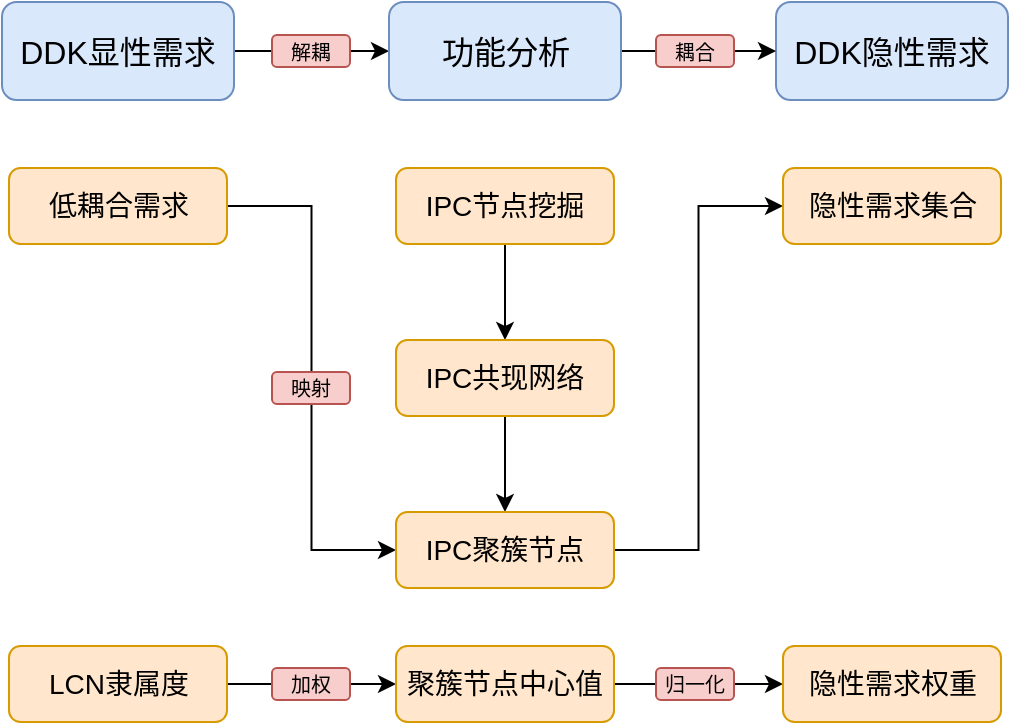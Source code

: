 <mxfile version="15.3.7" type="github">
  <diagram id="M1M83SFhqS-2MPcI5RJ8" name="Page-1">
    <mxGraphModel dx="777" dy="458" grid="0" gridSize="10" guides="1" tooltips="1" connect="1" arrows="1" fold="1" page="1" pageScale="1" pageWidth="850" pageHeight="1100" math="0" shadow="0">
      <root>
        <mxCell id="0" />
        <mxCell id="1" parent="0" />
        <mxCell id="2grvYnBt_li_lnd-i0Ok-10" style="edgeStyle=orthogonalEdgeStyle;rounded=0;orthogonalLoop=1;jettySize=auto;html=1;exitX=1;exitY=0.5;exitDx=0;exitDy=0;" edge="1" parent="1" source="2grvYnBt_li_lnd-i0Ok-1" target="2grvYnBt_li_lnd-i0Ok-7">
          <mxGeometry relative="1" as="geometry" />
        </mxCell>
        <mxCell id="2grvYnBt_li_lnd-i0Ok-1" value="&lt;font style=&quot;font-size: 16px&quot;&gt;DDK显性需求&lt;/font&gt;" style="rounded=1;whiteSpace=wrap;html=1;fillColor=#dae8fc;strokeColor=#6c8ebf;fontSize=16;" vertex="1" parent="1">
          <mxGeometry x="90" y="144" width="116" height="49" as="geometry" />
        </mxCell>
        <mxCell id="2grvYnBt_li_lnd-i0Ok-2" value="&lt;font style=&quot;font-size: 16px&quot;&gt;DDK隐性需求&lt;/font&gt;" style="rounded=1;whiteSpace=wrap;html=1;fillColor=#dae8fc;strokeColor=#6c8ebf;" vertex="1" parent="1">
          <mxGeometry x="477" y="144" width="116" height="49" as="geometry" />
        </mxCell>
        <mxCell id="2grvYnBt_li_lnd-i0Ok-12" style="edgeStyle=orthogonalEdgeStyle;rounded=0;orthogonalLoop=1;jettySize=auto;html=1;exitX=1;exitY=0.5;exitDx=0;exitDy=0;entryX=0;entryY=0.5;entryDx=0;entryDy=0;" edge="1" parent="1" source="2grvYnBt_li_lnd-i0Ok-3" target="2grvYnBt_li_lnd-i0Ok-6">
          <mxGeometry relative="1" as="geometry" />
        </mxCell>
        <mxCell id="2grvYnBt_li_lnd-i0Ok-3" value="&lt;font style=&quot;font-size: 14px&quot;&gt;低耦合需求&lt;/font&gt;" style="rounded=1;whiteSpace=wrap;html=1;fillColor=#ffe6cc;strokeColor=#d79b00;" vertex="1" parent="1">
          <mxGeometry x="93.5" y="227" width="109" height="38" as="geometry" />
        </mxCell>
        <mxCell id="2grvYnBt_li_lnd-i0Ok-8" style="edgeStyle=orthogonalEdgeStyle;rounded=0;orthogonalLoop=1;jettySize=auto;html=1;exitX=0.5;exitY=1;exitDx=0;exitDy=0;" edge="1" parent="1" source="2grvYnBt_li_lnd-i0Ok-4" target="2grvYnBt_li_lnd-i0Ok-5">
          <mxGeometry relative="1" as="geometry" />
        </mxCell>
        <mxCell id="2grvYnBt_li_lnd-i0Ok-4" value="&lt;font style=&quot;font-size: 14px&quot;&gt;IPC节点挖掘&lt;/font&gt;" style="rounded=1;whiteSpace=wrap;html=1;fillColor=#ffe6cc;strokeColor=#d79b00;" vertex="1" parent="1">
          <mxGeometry x="287" y="227" width="109" height="38" as="geometry" />
        </mxCell>
        <mxCell id="2grvYnBt_li_lnd-i0Ok-9" style="edgeStyle=orthogonalEdgeStyle;rounded=0;orthogonalLoop=1;jettySize=auto;html=1;exitX=0.5;exitY=1;exitDx=0;exitDy=0;" edge="1" parent="1" source="2grvYnBt_li_lnd-i0Ok-5" target="2grvYnBt_li_lnd-i0Ok-6">
          <mxGeometry relative="1" as="geometry" />
        </mxCell>
        <mxCell id="2grvYnBt_li_lnd-i0Ok-5" value="&lt;font style=&quot;font-size: 14px&quot;&gt;IPC共现网络&lt;/font&gt;" style="rounded=1;whiteSpace=wrap;html=1;fillColor=#ffe6cc;strokeColor=#d79b00;" vertex="1" parent="1">
          <mxGeometry x="287" y="313" width="109" height="38" as="geometry" />
        </mxCell>
        <mxCell id="2grvYnBt_li_lnd-i0Ok-21" style="edgeStyle=orthogonalEdgeStyle;rounded=0;orthogonalLoop=1;jettySize=auto;html=1;entryX=0;entryY=0.5;entryDx=0;entryDy=0;" edge="1" parent="1" source="2grvYnBt_li_lnd-i0Ok-6" target="2grvYnBt_li_lnd-i0Ok-18">
          <mxGeometry relative="1" as="geometry" />
        </mxCell>
        <mxCell id="2grvYnBt_li_lnd-i0Ok-6" value="&lt;font style=&quot;font-size: 14px&quot;&gt;IPC聚簇节点&lt;/font&gt;" style="rounded=1;whiteSpace=wrap;html=1;fillColor=#ffe6cc;strokeColor=#d79b00;" vertex="1" parent="1">
          <mxGeometry x="287" y="399" width="109" height="38" as="geometry" />
        </mxCell>
        <mxCell id="2grvYnBt_li_lnd-i0Ok-11" style="edgeStyle=orthogonalEdgeStyle;rounded=0;orthogonalLoop=1;jettySize=auto;html=1;exitX=1;exitY=0.5;exitDx=0;exitDy=0;" edge="1" parent="1" source="2grvYnBt_li_lnd-i0Ok-7" target="2grvYnBt_li_lnd-i0Ok-2">
          <mxGeometry relative="1" as="geometry" />
        </mxCell>
        <mxCell id="2grvYnBt_li_lnd-i0Ok-7" value="&lt;font style=&quot;font-size: 16px&quot;&gt;功能分析&lt;/font&gt;" style="rounded=1;whiteSpace=wrap;html=1;fillColor=#dae8fc;strokeColor=#6c8ebf;" vertex="1" parent="1">
          <mxGeometry x="283.5" y="144" width="116" height="49" as="geometry" />
        </mxCell>
        <mxCell id="2grvYnBt_li_lnd-i0Ok-16" value="&lt;font style=&quot;font-size: 10px&quot;&gt;映射&lt;/font&gt;" style="rounded=1;whiteSpace=wrap;html=1;fillColor=#f8cecc;strokeColor=#b85450;" vertex="1" parent="1">
          <mxGeometry x="225" y="329" width="39" height="16" as="geometry" />
        </mxCell>
        <mxCell id="2grvYnBt_li_lnd-i0Ok-18" value="&lt;font style=&quot;font-size: 14px&quot;&gt;隐性需求集合&lt;/font&gt;" style="rounded=1;whiteSpace=wrap;html=1;fillColor=#ffe6cc;strokeColor=#d79b00;" vertex="1" parent="1">
          <mxGeometry x="480.5" y="227" width="109" height="38" as="geometry" />
        </mxCell>
        <mxCell id="2grvYnBt_li_lnd-i0Ok-19" value="&lt;span style=&quot;font-size: 10px&quot;&gt;解耦&lt;/span&gt;" style="rounded=1;whiteSpace=wrap;html=1;fillColor=#f8cecc;strokeColor=#b85450;" vertex="1" parent="1">
          <mxGeometry x="225" y="160.5" width="39" height="16" as="geometry" />
        </mxCell>
        <mxCell id="2grvYnBt_li_lnd-i0Ok-20" value="&lt;span style=&quot;font-size: 10px&quot;&gt;耦合&lt;/span&gt;" style="rounded=1;whiteSpace=wrap;html=1;fillColor=#f8cecc;strokeColor=#b85450;" vertex="1" parent="1">
          <mxGeometry x="417" y="160.5" width="39" height="16" as="geometry" />
        </mxCell>
        <mxCell id="2grvYnBt_li_lnd-i0Ok-24" style="edgeStyle=orthogonalEdgeStyle;rounded=0;orthogonalLoop=1;jettySize=auto;html=1;entryX=0;entryY=0.5;entryDx=0;entryDy=0;" edge="1" parent="1" source="2grvYnBt_li_lnd-i0Ok-22" target="2grvYnBt_li_lnd-i0Ok-23">
          <mxGeometry relative="1" as="geometry" />
        </mxCell>
        <mxCell id="2grvYnBt_li_lnd-i0Ok-22" value="&lt;font style=&quot;font-size: 14px&quot;&gt;LCN隶属度&lt;/font&gt;" style="rounded=1;whiteSpace=wrap;html=1;fillColor=#ffe6cc;strokeColor=#d79b00;" vertex="1" parent="1">
          <mxGeometry x="93.5" y="466" width="109" height="38" as="geometry" />
        </mxCell>
        <mxCell id="2grvYnBt_li_lnd-i0Ok-26" style="edgeStyle=orthogonalEdgeStyle;rounded=0;orthogonalLoop=1;jettySize=auto;html=1;entryX=0;entryY=0.5;entryDx=0;entryDy=0;" edge="1" parent="1" source="2grvYnBt_li_lnd-i0Ok-23" target="2grvYnBt_li_lnd-i0Ok-25">
          <mxGeometry relative="1" as="geometry" />
        </mxCell>
        <mxCell id="2grvYnBt_li_lnd-i0Ok-23" value="&lt;font style=&quot;font-size: 14px&quot;&gt;聚簇节点中心值&lt;/font&gt;" style="rounded=1;whiteSpace=wrap;html=1;fillColor=#ffe6cc;strokeColor=#d79b00;" vertex="1" parent="1">
          <mxGeometry x="287" y="466" width="109" height="38" as="geometry" />
        </mxCell>
        <mxCell id="2grvYnBt_li_lnd-i0Ok-25" value="&lt;span style=&quot;font-size: 14px&quot;&gt;隐性需求权重&lt;/span&gt;" style="rounded=1;whiteSpace=wrap;html=1;fillColor=#ffe6cc;strokeColor=#d79b00;" vertex="1" parent="1">
          <mxGeometry x="480.5" y="466" width="109" height="38" as="geometry" />
        </mxCell>
        <mxCell id="2grvYnBt_li_lnd-i0Ok-27" value="&lt;font style=&quot;font-size: 10px&quot;&gt;加权&lt;/font&gt;" style="rounded=1;whiteSpace=wrap;html=1;fillColor=#f8cecc;strokeColor=#b85450;" vertex="1" parent="1">
          <mxGeometry x="225" y="477" width="39" height="16" as="geometry" />
        </mxCell>
        <mxCell id="2grvYnBt_li_lnd-i0Ok-28" value="&lt;font style=&quot;font-size: 10px&quot;&gt;归一化&lt;/font&gt;" style="rounded=1;whiteSpace=wrap;html=1;fillColor=#f8cecc;strokeColor=#b85450;" vertex="1" parent="1">
          <mxGeometry x="417" y="477" width="39" height="16" as="geometry" />
        </mxCell>
      </root>
    </mxGraphModel>
  </diagram>
</mxfile>
